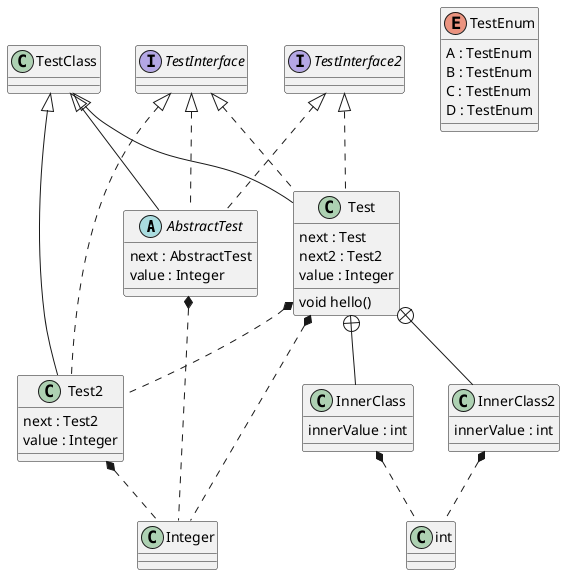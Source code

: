 @startuml

' =========== AbstractTest =========== 
abstract class AbstractTest{ 
    next : AbstractTest
    value : Integer
} 
TestClass<|--AbstractTest
TestInterface<|..AbstractTest
TestInterface2<|..AbstractTest
AbstractTest*..Integer


' =========== Test =========== 
class Test{ 
    next : Test
    next2 : Test2
    value : Integer
    void hello()
} 
TestClass<|--Test
TestInterface<|..Test
TestInterface2<|..Test
Test*..Test2
Test*..Integer

' =========== InnerClass =========== 
class InnerClass{ 
    innerValue : int
} 
InnerClass*..int

Test+--InnerClass

' =========== InnerClass2 =========== 
class InnerClass2{ 
    innerValue : int
} 
InnerClass2*..int

Test+--InnerClass2


' =========== Test2 =========== 
class Test2{ 
    next : Test2
    value : Integer
} 
TestClass<|--Test2
TestInterface<|..Test2
Test2*..Integer


' =========== TestEnum =========== 
enum TestEnum{ 
    A : TestEnum
    B : TestEnum
    C : TestEnum
    D : TestEnum
} 


' =========== TestClass =========== 
class TestClass{ 
} 


' =========== TestInterface =========== 
interface TestInterface{ 
} 


' =========== TestInterface2 =========== 
interface TestInterface2{ 
} 

@enduml

